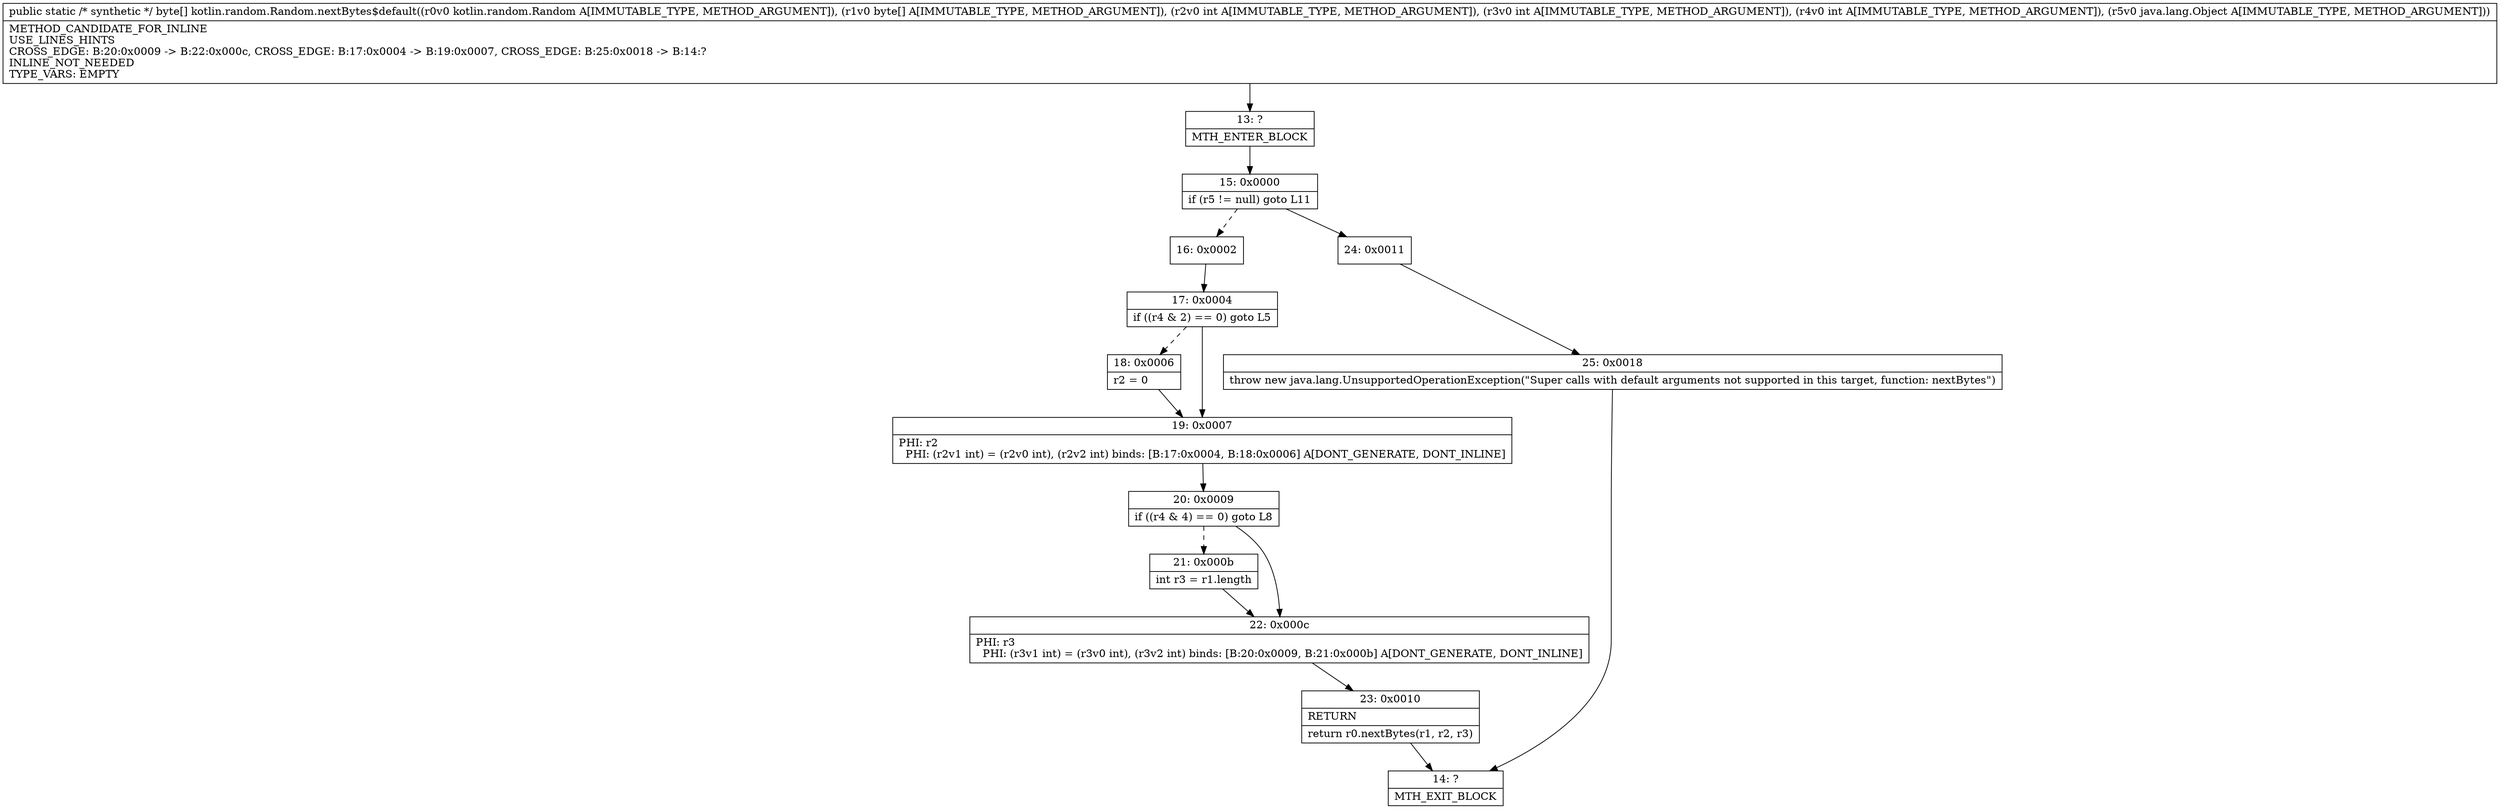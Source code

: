 digraph "CFG forkotlin.random.Random.nextBytes$default(Lkotlin\/random\/Random;[BIIILjava\/lang\/Object;)[B" {
Node_13 [shape=record,label="{13\:\ ?|MTH_ENTER_BLOCK\l}"];
Node_15 [shape=record,label="{15\:\ 0x0000|if (r5 != null) goto L11\l}"];
Node_16 [shape=record,label="{16\:\ 0x0002}"];
Node_17 [shape=record,label="{17\:\ 0x0004|if ((r4 & 2) == 0) goto L5\l}"];
Node_18 [shape=record,label="{18\:\ 0x0006|r2 = 0\l}"];
Node_19 [shape=record,label="{19\:\ 0x0007|PHI: r2 \l  PHI: (r2v1 int) = (r2v0 int), (r2v2 int) binds: [B:17:0x0004, B:18:0x0006] A[DONT_GENERATE, DONT_INLINE]\l}"];
Node_20 [shape=record,label="{20\:\ 0x0009|if ((r4 & 4) == 0) goto L8\l}"];
Node_21 [shape=record,label="{21\:\ 0x000b|int r3 = r1.length\l}"];
Node_22 [shape=record,label="{22\:\ 0x000c|PHI: r3 \l  PHI: (r3v1 int) = (r3v0 int), (r3v2 int) binds: [B:20:0x0009, B:21:0x000b] A[DONT_GENERATE, DONT_INLINE]\l}"];
Node_23 [shape=record,label="{23\:\ 0x0010|RETURN\l|return r0.nextBytes(r1, r2, r3)\l}"];
Node_14 [shape=record,label="{14\:\ ?|MTH_EXIT_BLOCK\l}"];
Node_24 [shape=record,label="{24\:\ 0x0011}"];
Node_25 [shape=record,label="{25\:\ 0x0018|throw new java.lang.UnsupportedOperationException(\"Super calls with default arguments not supported in this target, function: nextBytes\")\l}"];
MethodNode[shape=record,label="{public static \/* synthetic *\/ byte[] kotlin.random.Random.nextBytes$default((r0v0 kotlin.random.Random A[IMMUTABLE_TYPE, METHOD_ARGUMENT]), (r1v0 byte[] A[IMMUTABLE_TYPE, METHOD_ARGUMENT]), (r2v0 int A[IMMUTABLE_TYPE, METHOD_ARGUMENT]), (r3v0 int A[IMMUTABLE_TYPE, METHOD_ARGUMENT]), (r4v0 int A[IMMUTABLE_TYPE, METHOD_ARGUMENT]), (r5v0 java.lang.Object A[IMMUTABLE_TYPE, METHOD_ARGUMENT]))  | METHOD_CANDIDATE_FOR_INLINE\lUSE_LINES_HINTS\lCROSS_EDGE: B:20:0x0009 \-\> B:22:0x000c, CROSS_EDGE: B:17:0x0004 \-\> B:19:0x0007, CROSS_EDGE: B:25:0x0018 \-\> B:14:?\lINLINE_NOT_NEEDED\lTYPE_VARS: EMPTY\l}"];
MethodNode -> Node_13;Node_13 -> Node_15;
Node_15 -> Node_16[style=dashed];
Node_15 -> Node_24;
Node_16 -> Node_17;
Node_17 -> Node_18[style=dashed];
Node_17 -> Node_19;
Node_18 -> Node_19;
Node_19 -> Node_20;
Node_20 -> Node_21[style=dashed];
Node_20 -> Node_22;
Node_21 -> Node_22;
Node_22 -> Node_23;
Node_23 -> Node_14;
Node_24 -> Node_25;
Node_25 -> Node_14;
}


